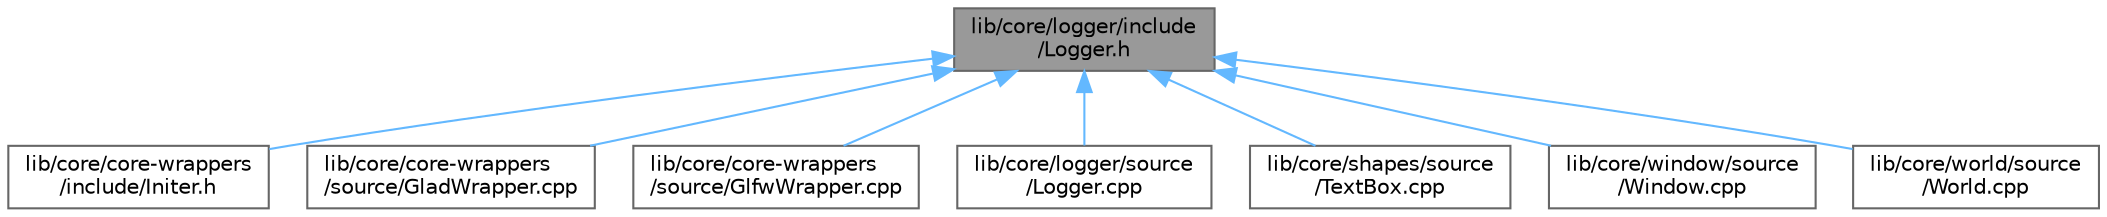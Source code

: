 digraph "lib/core/logger/include/Logger.h"
{
 // LATEX_PDF_SIZE
  bgcolor="transparent";
  edge [fontname=Helvetica,fontsize=10,labelfontname=Helvetica,labelfontsize=10];
  node [fontname=Helvetica,fontsize=10,shape=box,height=0.2,width=0.4];
  Node1 [id="Node000001",label="lib/core/logger/include\l/Logger.h",height=0.2,width=0.4,color="gray40", fillcolor="grey60", style="filled", fontcolor="black",tooltip=" "];
  Node1 -> Node2 [id="edge1_Node000001_Node000002",dir="back",color="steelblue1",style="solid",tooltip=" "];
  Node2 [id="Node000002",label="lib/core/core-wrappers\l/include/Initer.h",height=0.2,width=0.4,color="grey40", fillcolor="white", style="filled",URL="$_initer_8h.html",tooltip=" "];
  Node1 -> Node3 [id="edge2_Node000001_Node000003",dir="back",color="steelblue1",style="solid",tooltip=" "];
  Node3 [id="Node000003",label="lib/core/core-wrappers\l/source/GladWrapper.cpp",height=0.2,width=0.4,color="grey40", fillcolor="white", style="filled",URL="$_glad_wrapper_8cpp.html",tooltip=" "];
  Node1 -> Node4 [id="edge3_Node000001_Node000004",dir="back",color="steelblue1",style="solid",tooltip=" "];
  Node4 [id="Node000004",label="lib/core/core-wrappers\l/source/GlfwWrapper.cpp",height=0.2,width=0.4,color="grey40", fillcolor="white", style="filled",URL="$_glfw_wrapper_8cpp.html",tooltip=" "];
  Node1 -> Node5 [id="edge4_Node000001_Node000005",dir="back",color="steelblue1",style="solid",tooltip=" "];
  Node5 [id="Node000005",label="lib/core/logger/source\l/Logger.cpp",height=0.2,width=0.4,color="grey40", fillcolor="white", style="filled",URL="$_logger_8cpp.html",tooltip=" "];
  Node1 -> Node6 [id="edge5_Node000001_Node000006",dir="back",color="steelblue1",style="solid",tooltip=" "];
  Node6 [id="Node000006",label="lib/core/shapes/source\l/TextBox.cpp",height=0.2,width=0.4,color="grey40", fillcolor="white", style="filled",URL="$_text_box_8cpp.html",tooltip=" "];
  Node1 -> Node7 [id="edge6_Node000001_Node000007",dir="back",color="steelblue1",style="solid",tooltip=" "];
  Node7 [id="Node000007",label="lib/core/window/source\l/Window.cpp",height=0.2,width=0.4,color="grey40", fillcolor="white", style="filled",URL="$_window_8cpp.html",tooltip=" "];
  Node1 -> Node8 [id="edge7_Node000001_Node000008",dir="back",color="steelblue1",style="solid",tooltip=" "];
  Node8 [id="Node000008",label="lib/core/world/source\l/World.cpp",height=0.2,width=0.4,color="grey40", fillcolor="white", style="filled",URL="$_world_8cpp.html",tooltip=" "];
}

